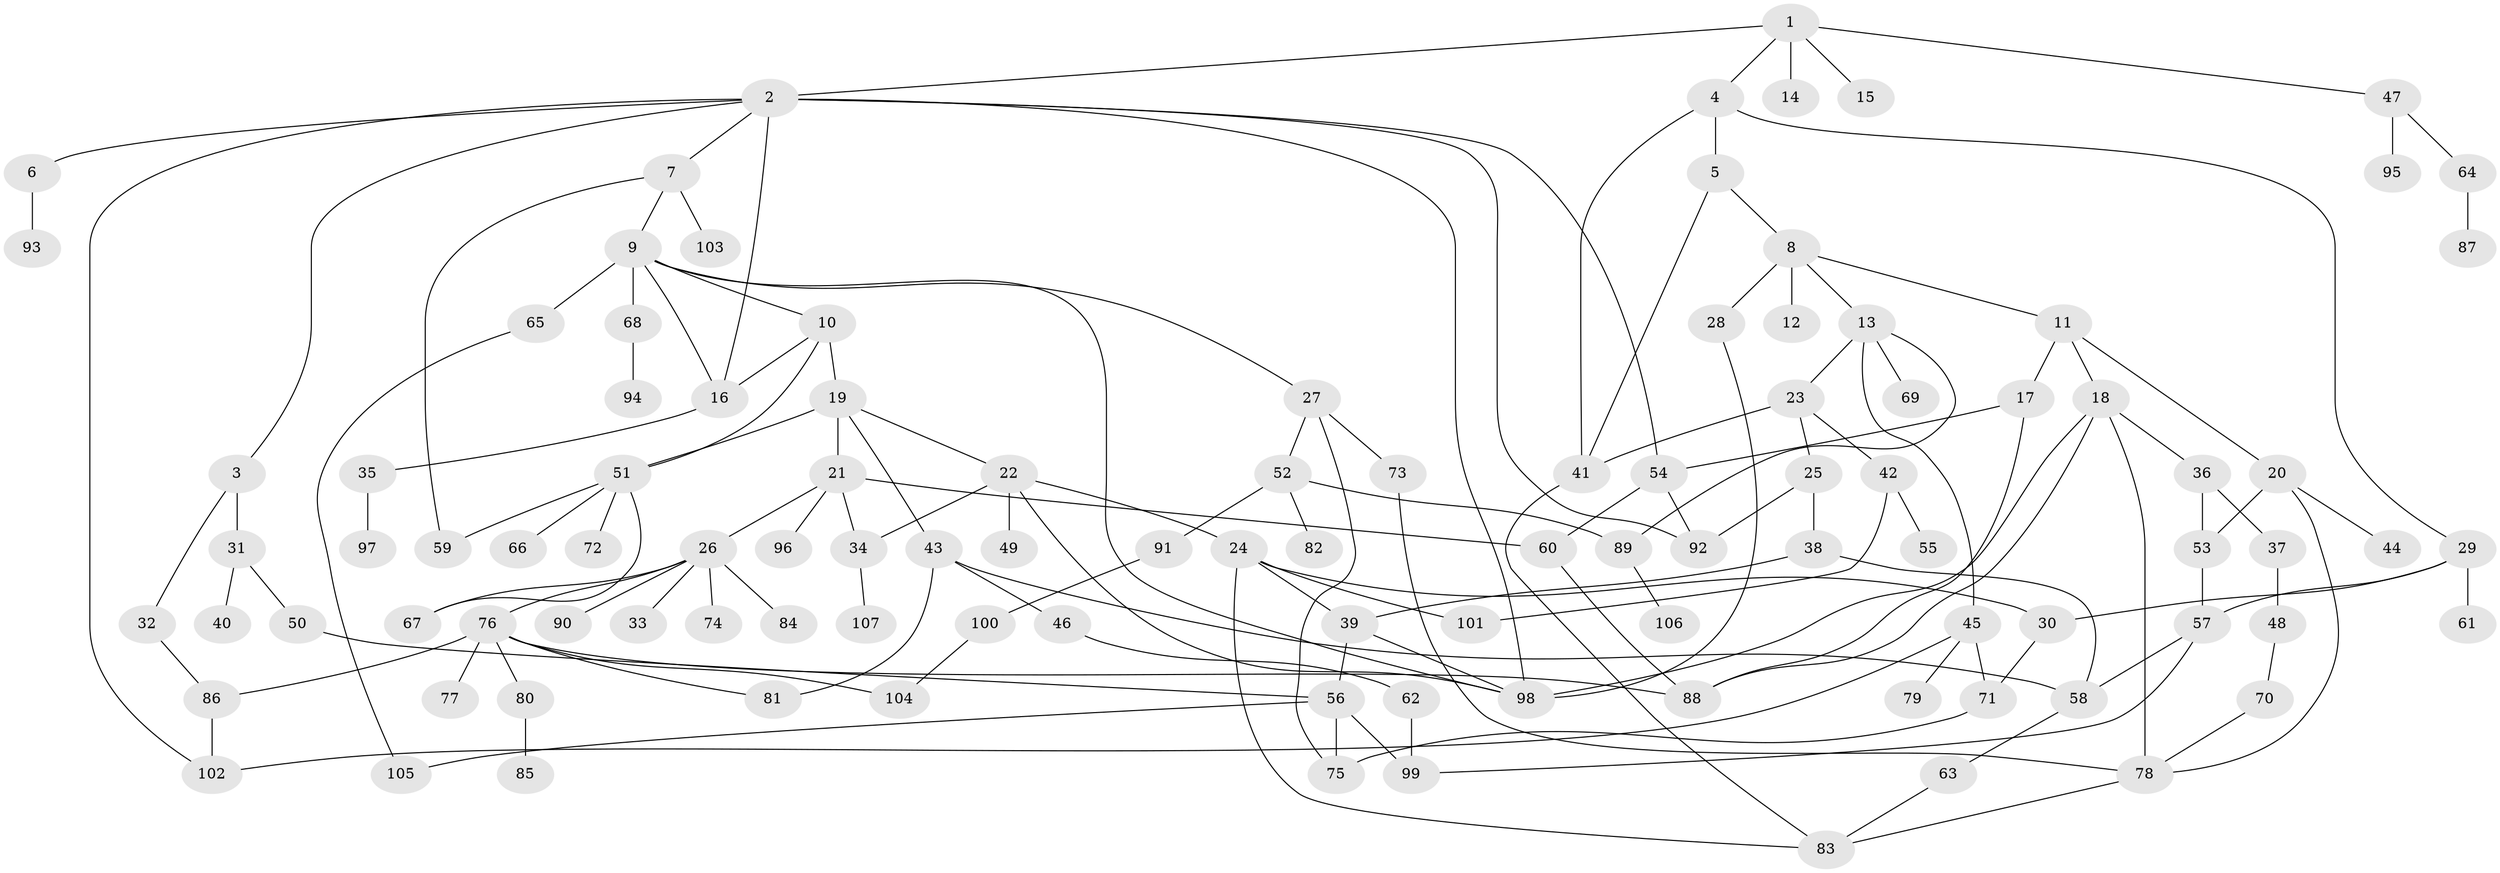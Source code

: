 // coarse degree distribution, {5: 0.1509433962264151, 10: 0.05660377358490566, 3: 0.1509433962264151, 4: 0.11320754716981132, 6: 0.03773584905660377, 8: 0.018867924528301886, 2: 0.16981132075471697, 1: 0.2641509433962264, 7: 0.018867924528301886, 9: 0.018867924528301886}
// Generated by graph-tools (version 1.1) at 2025/17/03/04/25 18:17:01]
// undirected, 107 vertices, 152 edges
graph export_dot {
graph [start="1"]
  node [color=gray90,style=filled];
  1;
  2;
  3;
  4;
  5;
  6;
  7;
  8;
  9;
  10;
  11;
  12;
  13;
  14;
  15;
  16;
  17;
  18;
  19;
  20;
  21;
  22;
  23;
  24;
  25;
  26;
  27;
  28;
  29;
  30;
  31;
  32;
  33;
  34;
  35;
  36;
  37;
  38;
  39;
  40;
  41;
  42;
  43;
  44;
  45;
  46;
  47;
  48;
  49;
  50;
  51;
  52;
  53;
  54;
  55;
  56;
  57;
  58;
  59;
  60;
  61;
  62;
  63;
  64;
  65;
  66;
  67;
  68;
  69;
  70;
  71;
  72;
  73;
  74;
  75;
  76;
  77;
  78;
  79;
  80;
  81;
  82;
  83;
  84;
  85;
  86;
  87;
  88;
  89;
  90;
  91;
  92;
  93;
  94;
  95;
  96;
  97;
  98;
  99;
  100;
  101;
  102;
  103;
  104;
  105;
  106;
  107;
  1 -- 2;
  1 -- 4;
  1 -- 14;
  1 -- 15;
  1 -- 47;
  2 -- 3;
  2 -- 6;
  2 -- 7;
  2 -- 16;
  2 -- 54;
  2 -- 92;
  2 -- 98;
  2 -- 102;
  3 -- 31;
  3 -- 32;
  4 -- 5;
  4 -- 29;
  4 -- 41;
  5 -- 8;
  5 -- 41;
  6 -- 93;
  7 -- 9;
  7 -- 103;
  7 -- 59;
  8 -- 11;
  8 -- 12;
  8 -- 13;
  8 -- 28;
  9 -- 10;
  9 -- 27;
  9 -- 65;
  9 -- 68;
  9 -- 98;
  9 -- 16;
  10 -- 19;
  10 -- 51;
  10 -- 16;
  11 -- 17;
  11 -- 18;
  11 -- 20;
  13 -- 23;
  13 -- 45;
  13 -- 69;
  13 -- 89;
  16 -- 35;
  17 -- 54;
  17 -- 88;
  18 -- 36;
  18 -- 98;
  18 -- 78;
  18 -- 88;
  19 -- 21;
  19 -- 22;
  19 -- 43;
  19 -- 51;
  20 -- 44;
  20 -- 53;
  20 -- 78;
  21 -- 26;
  21 -- 34;
  21 -- 96;
  21 -- 60;
  22 -- 24;
  22 -- 49;
  22 -- 98;
  22 -- 34;
  23 -- 25;
  23 -- 42;
  23 -- 41;
  24 -- 30;
  24 -- 83;
  24 -- 101;
  24 -- 39;
  25 -- 38;
  25 -- 92;
  26 -- 33;
  26 -- 74;
  26 -- 76;
  26 -- 84;
  26 -- 90;
  26 -- 67;
  27 -- 52;
  27 -- 73;
  27 -- 75;
  28 -- 98;
  29 -- 57;
  29 -- 61;
  29 -- 30;
  30 -- 71;
  31 -- 40;
  31 -- 50;
  32 -- 86;
  34 -- 107;
  35 -- 97;
  36 -- 37;
  36 -- 53;
  37 -- 48;
  38 -- 39;
  38 -- 58;
  39 -- 56;
  39 -- 98;
  41 -- 83;
  42 -- 55;
  42 -- 101;
  43 -- 46;
  43 -- 58;
  43 -- 81;
  45 -- 79;
  45 -- 102;
  45 -- 71;
  46 -- 62;
  47 -- 64;
  47 -- 95;
  48 -- 70;
  50 -- 56;
  51 -- 59;
  51 -- 66;
  51 -- 67;
  51 -- 72;
  52 -- 82;
  52 -- 89;
  52 -- 91;
  53 -- 57;
  54 -- 60;
  54 -- 92;
  56 -- 75;
  56 -- 99;
  56 -- 105;
  57 -- 99;
  57 -- 58;
  58 -- 63;
  60 -- 88;
  62 -- 99;
  63 -- 83;
  64 -- 87;
  65 -- 105;
  68 -- 94;
  70 -- 78;
  71 -- 75;
  73 -- 78;
  76 -- 77;
  76 -- 80;
  76 -- 81;
  76 -- 88;
  76 -- 86;
  76 -- 104;
  78 -- 83;
  80 -- 85;
  86 -- 102;
  89 -- 106;
  91 -- 100;
  100 -- 104;
}
